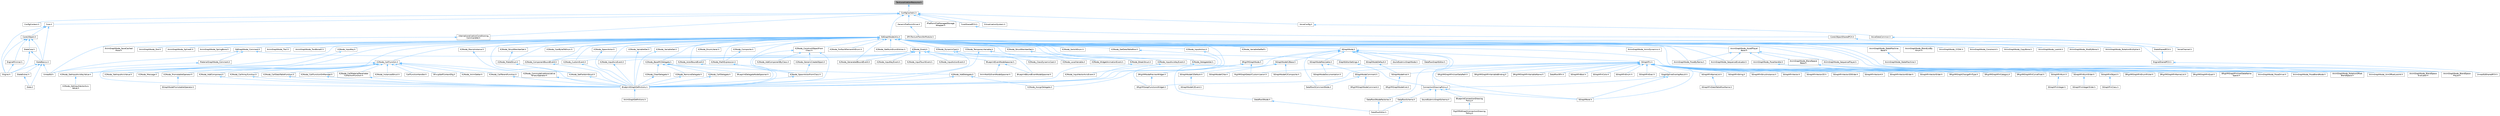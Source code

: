 digraph "TextLocalizationResource.h"
{
 // INTERACTIVE_SVG=YES
 // LATEX_PDF_SIZE
  bgcolor="transparent";
  edge [fontname=Helvetica,fontsize=10,labelfontname=Helvetica,labelfontsize=10];
  node [fontname=Helvetica,fontsize=10,shape=box,height=0.2,width=0.4];
  Node1 [id="Node000001",label="TextLocalizationResource.h",height=0.2,width=0.4,color="gray40", fillcolor="grey60", style="filled", fontcolor="black",tooltip=" "];
  Node1 -> Node2 [id="edge1_Node000001_Node000002",dir="back",color="steelblue1",style="solid",tooltip=" "];
  Node2 [id="Node000002",label="ConfigCacheIni.h",height=0.2,width=0.4,color="grey40", fillcolor="white", style="filled",URL="$dd/d3f/ConfigCacheIni_8h.html",tooltip=" "];
  Node2 -> Node3 [id="edge2_Node000002_Node000003",dir="back",color="steelblue1",style="solid",tooltip=" "];
  Node3 [id="Node000003",label="ConfigContext.h",height=0.2,width=0.4,color="grey40", fillcolor="white", style="filled",URL="$d7/d2e/ConfigContext_8h.html",tooltip=" "];
  Node2 -> Node4 [id="edge3_Node000002_Node000004",dir="back",color="steelblue1",style="solid",tooltip=" "];
  Node4 [id="Node000004",label="Core.h",height=0.2,width=0.4,color="grey40", fillcolor="white", style="filled",URL="$d6/dd7/Core_8h.html",tooltip=" "];
  Node4 -> Node5 [id="edge4_Node000004_Node000005",dir="back",color="steelblue1",style="solid",tooltip=" "];
  Node5 [id="Node000005",label="CoreUObject.h",height=0.2,width=0.4,color="grey40", fillcolor="white", style="filled",URL="$d0/ded/CoreUObject_8h.html",tooltip=" "];
  Node5 -> Node6 [id="edge5_Node000005_Node000006",dir="back",color="steelblue1",style="solid",tooltip=" "];
  Node6 [id="Node000006",label="Engine.h",height=0.2,width=0.4,color="grey40", fillcolor="white", style="filled",URL="$d1/d34/Public_2Engine_8h.html",tooltip=" "];
  Node5 -> Node7 [id="edge6_Node000005_Node000007",dir="back",color="steelblue1",style="solid",tooltip=" "];
  Node7 [id="Node000007",label="EngineMinimal.h",height=0.2,width=0.4,color="grey40", fillcolor="white", style="filled",URL="$d0/d2c/EngineMinimal_8h.html",tooltip=" "];
  Node7 -> Node6 [id="edge7_Node000007_Node000006",dir="back",color="steelblue1",style="solid",tooltip=" "];
  Node5 -> Node8 [id="edge8_Node000005_Node000008",dir="back",color="steelblue1",style="solid",tooltip=" "];
  Node8 [id="Node000008",label="SlateBasics.h",height=0.2,width=0.4,color="grey40", fillcolor="white", style="filled",URL="$da/d2f/SlateBasics_8h.html",tooltip=" "];
  Node8 -> Node6 [id="edge9_Node000008_Node000006",dir="back",color="steelblue1",style="solid",tooltip=" "];
  Node8 -> Node9 [id="edge10_Node000008_Node000009",dir="back",color="steelblue1",style="solid",tooltip=" "];
  Node9 [id="Node000009",label="Slate.h",height=0.2,width=0.4,color="grey40", fillcolor="white", style="filled",URL="$d2/dc0/Slate_8h.html",tooltip=" "];
  Node8 -> Node10 [id="edge11_Node000008_Node000010",dir="back",color="steelblue1",style="solid",tooltip=" "];
  Node10 [id="Node000010",label="SlateExtras.h",height=0.2,width=0.4,color="grey40", fillcolor="white", style="filled",URL="$d8/dec/SlateExtras_8h.html",tooltip=" "];
  Node10 -> Node9 [id="edge12_Node000010_Node000009",dir="back",color="steelblue1",style="solid",tooltip=" "];
  Node8 -> Node11 [id="edge13_Node000008_Node000011",dir="back",color="steelblue1",style="solid",tooltip=" "];
  Node11 [id="Node000011",label="UnrealEd.h",height=0.2,width=0.4,color="grey40", fillcolor="white", style="filled",URL="$d2/d5f/UnrealEd_8h.html",tooltip=" "];
  Node5 -> Node12 [id="edge14_Node000005_Node000012",dir="back",color="steelblue1",style="solid",tooltip=" "];
  Node12 [id="Node000012",label="SlateCore.h",height=0.2,width=0.4,color="grey40", fillcolor="white", style="filled",URL="$dc/d03/SlateCore_8h.html",tooltip=" "];
  Node12 -> Node6 [id="edge15_Node000012_Node000006",dir="back",color="steelblue1",style="solid",tooltip=" "];
  Node12 -> Node8 [id="edge16_Node000012_Node000008",dir="back",color="steelblue1",style="solid",tooltip=" "];
  Node4 -> Node6 [id="edge17_Node000004_Node000006",dir="back",color="steelblue1",style="solid",tooltip=" "];
  Node4 -> Node8 [id="edge18_Node000004_Node000008",dir="back",color="steelblue1",style="solid",tooltip=" "];
  Node2 -> Node13 [id="edge19_Node000002_Node000013",dir="back",color="steelblue1",style="solid",tooltip=" "];
  Node13 [id="Node000013",label="CoreSharedPCH.h",height=0.2,width=0.4,color="grey40", fillcolor="white", style="filled",URL="$d8/de5/CoreSharedPCH_8h.html",tooltip=" "];
  Node13 -> Node14 [id="edge20_Node000013_Node000014",dir="back",color="steelblue1",style="solid",tooltip=" "];
  Node14 [id="Node000014",label="CoreUObjectSharedPCH.h",height=0.2,width=0.4,color="grey40", fillcolor="white", style="filled",URL="$de/d2f/CoreUObjectSharedPCH_8h.html",tooltip=" "];
  Node14 -> Node15 [id="edge21_Node000014_Node000015",dir="back",color="steelblue1",style="solid",tooltip=" "];
  Node15 [id="Node000015",label="SlateSharedPCH.h",height=0.2,width=0.4,color="grey40", fillcolor="white", style="filled",URL="$d1/dfc/SlateSharedPCH_8h.html",tooltip=" "];
  Node15 -> Node16 [id="edge22_Node000015_Node000016",dir="back",color="steelblue1",style="solid",tooltip=" "];
  Node16 [id="Node000016",label="EngineSharedPCH.h",height=0.2,width=0.4,color="grey40", fillcolor="white", style="filled",URL="$dc/dbb/EngineSharedPCH_8h.html",tooltip=" "];
  Node16 -> Node17 [id="edge23_Node000016_Node000017",dir="back",color="steelblue1",style="solid",tooltip=" "];
  Node17 [id="Node000017",label="UnrealEdSharedPCH.h",height=0.2,width=0.4,color="grey40", fillcolor="white", style="filled",URL="$d1/de6/UnrealEdSharedPCH_8h.html",tooltip=" "];
  Node2 -> Node18 [id="edge24_Node000002_Node000018",dir="back",color="steelblue1",style="solid",tooltip=" "];
  Node18 [id="Node000018",label="EdGraphNodeUtils.h",height=0.2,width=0.4,color="grey40", fillcolor="white", style="filled",URL="$de/dc2/EdGraphNodeUtils_8h.html",tooltip=" "];
  Node18 -> Node19 [id="edge25_Node000018_Node000019",dir="back",color="steelblue1",style="solid",tooltip=" "];
  Node19 [id="Node000019",label="AnimGraphNode_AimOffsetLookAt.h",height=0.2,width=0.4,color="grey40", fillcolor="white", style="filled",URL="$d2/daa/AnimGraphNode__AimOffsetLookAt_8h.html",tooltip=" "];
  Node18 -> Node20 [id="edge26_Node000018_Node000020",dir="back",color="steelblue1",style="solid",tooltip=" "];
  Node20 [id="Node000020",label="AnimGraphNode_AnimDynamics.h",height=0.2,width=0.4,color="grey40", fillcolor="white", style="filled",URL="$da/dc2/AnimGraphNode__AnimDynamics_8h.html",tooltip=" "];
  Node18 -> Node21 [id="edge27_Node000018_Node000021",dir="back",color="steelblue1",style="solid",tooltip=" "];
  Node21 [id="Node000021",label="AnimGraphNode_AssetPlayer\lBase.h",height=0.2,width=0.4,color="grey40", fillcolor="white", style="filled",URL="$d1/d4f/AnimGraphNode__AssetPlayerBase_8h.html",tooltip=" "];
  Node21 -> Node22 [id="edge28_Node000021_Node000022",dir="back",color="steelblue1",style="solid",tooltip=" "];
  Node22 [id="Node000022",label="AnimGraphNode_BlendSpace\lBase.h",height=0.2,width=0.4,color="grey40", fillcolor="white", style="filled",URL="$d7/d6d/AnimGraphNode__BlendSpaceBase_8h.html",tooltip=" "];
  Node22 -> Node19 [id="edge29_Node000022_Node000019",dir="back",color="steelblue1",style="solid",tooltip=" "];
  Node22 -> Node23 [id="edge30_Node000022_Node000023",dir="back",color="steelblue1",style="solid",tooltip=" "];
  Node23 [id="Node000023",label="AnimGraphNode_BlendSpace\lEvaluator.h",height=0.2,width=0.4,color="grey40", fillcolor="white", style="filled",URL="$d0/d5d/AnimGraphNode__BlendSpaceEvaluator_8h.html",tooltip=" "];
  Node22 -> Node24 [id="edge31_Node000022_Node000024",dir="back",color="steelblue1",style="solid",tooltip=" "];
  Node24 [id="Node000024",label="AnimGraphNode_BlendSpace\lPlayer.h",height=0.2,width=0.4,color="grey40", fillcolor="white", style="filled",URL="$d2/d22/AnimGraphNode__BlendSpacePlayer_8h.html",tooltip=" "];
  Node22 -> Node25 [id="edge32_Node000022_Node000025",dir="back",color="steelblue1",style="solid",tooltip=" "];
  Node25 [id="Node000025",label="AnimGraphNode_RotationOffset\lBlendSpace.h",height=0.2,width=0.4,color="grey40", fillcolor="white", style="filled",URL="$dc/dd5/AnimGraphNode__RotationOffsetBlendSpace_8h.html",tooltip=" "];
  Node21 -> Node26 [id="edge33_Node000021_Node000026",dir="back",color="steelblue1",style="solid",tooltip=" "];
  Node26 [id="Node000026",label="AnimGraphNode_PoseByName.h",height=0.2,width=0.4,color="grey40", fillcolor="white", style="filled",URL="$d7/d02/AnimGraphNode__PoseByName_8h.html",tooltip=" "];
  Node21 -> Node27 [id="edge34_Node000021_Node000027",dir="back",color="steelblue1",style="solid",tooltip=" "];
  Node27 [id="Node000027",label="AnimGraphNode_PoseHandler.h",height=0.2,width=0.4,color="grey40", fillcolor="white", style="filled",URL="$df/dfb/AnimGraphNode__PoseHandler_8h.html",tooltip=" "];
  Node27 -> Node28 [id="edge35_Node000027_Node000028",dir="back",color="steelblue1",style="solid",tooltip=" "];
  Node28 [id="Node000028",label="AnimGraphNode_PoseBlendNode.h",height=0.2,width=0.4,color="grey40", fillcolor="white", style="filled",URL="$de/d70/AnimGraphNode__PoseBlendNode_8h.html",tooltip=" "];
  Node27 -> Node29 [id="edge36_Node000027_Node000029",dir="back",color="steelblue1",style="solid",tooltip=" "];
  Node29 [id="Node000029",label="AnimGraphNode_PoseDriver.h",height=0.2,width=0.4,color="grey40", fillcolor="white", style="filled",URL="$d7/d7d/AnimGraphNode__PoseDriver_8h.html",tooltip=" "];
  Node21 -> Node30 [id="edge37_Node000021_Node000030",dir="back",color="steelblue1",style="solid",tooltip=" "];
  Node30 [id="Node000030",label="AnimGraphNode_SequenceEvaluator.h",height=0.2,width=0.4,color="grey40", fillcolor="white", style="filled",URL="$d1/d1c/AnimGraphNode__SequenceEvaluator_8h.html",tooltip=" "];
  Node21 -> Node31 [id="edge38_Node000021_Node000031",dir="back",color="steelblue1",style="solid",tooltip=" "];
  Node31 [id="Node000031",label="AnimGraphNode_SequencePlayer.h",height=0.2,width=0.4,color="grey40", fillcolor="white", style="filled",URL="$d2/d91/AnimGraphNode__SequencePlayer_8h.html",tooltip=" "];
  Node18 -> Node32 [id="edge39_Node000018_Node000032",dir="back",color="steelblue1",style="solid",tooltip=" "];
  Node32 [id="Node000032",label="AnimGraphNode_BlendListBy\lEnum.h",height=0.2,width=0.4,color="grey40", fillcolor="white", style="filled",URL="$de/d60/AnimGraphNode__BlendListByEnum_8h.html",tooltip=" "];
  Node18 -> Node23 [id="edge40_Node000018_Node000023",dir="back",color="steelblue1",style="solid",tooltip=" "];
  Node18 -> Node24 [id="edge41_Node000018_Node000024",dir="back",color="steelblue1",style="solid",tooltip=" "];
  Node18 -> Node33 [id="edge42_Node000018_Node000033",dir="back",color="steelblue1",style="solid",tooltip=" "];
  Node33 [id="Node000033",label="AnimGraphNode_CCDIK.h",height=0.2,width=0.4,color="grey40", fillcolor="white", style="filled",URL="$df/d0d/AnimGraphNode__CCDIK_8h.html",tooltip=" "];
  Node18 -> Node34 [id="edge43_Node000018_Node000034",dir="back",color="steelblue1",style="solid",tooltip=" "];
  Node34 [id="Node000034",label="AnimGraphNode_Constraint.h",height=0.2,width=0.4,color="grey40", fillcolor="white", style="filled",URL="$d2/d98/AnimGraphNode__Constraint_8h.html",tooltip=" "];
  Node18 -> Node35 [id="edge44_Node000018_Node000035",dir="back",color="steelblue1",style="solid",tooltip=" "];
  Node35 [id="Node000035",label="AnimGraphNode_CopyBone.h",height=0.2,width=0.4,color="grey40", fillcolor="white", style="filled",URL="$dc/de6/AnimGraphNode__CopyBone_8h.html",tooltip=" "];
  Node18 -> Node36 [id="edge45_Node000018_Node000036",dir="back",color="steelblue1",style="solid",tooltip=" "];
  Node36 [id="Node000036",label="AnimGraphNode_LookAt.h",height=0.2,width=0.4,color="grey40", fillcolor="white", style="filled",URL="$dd/de3/AnimGraphNode__LookAt_8h.html",tooltip=" "];
  Node18 -> Node37 [id="edge46_Node000018_Node000037",dir="back",color="steelblue1",style="solid",tooltip=" "];
  Node37 [id="Node000037",label="AnimGraphNode_ModifyBone.h",height=0.2,width=0.4,color="grey40", fillcolor="white", style="filled",URL="$d1/d8e/AnimGraphNode__ModifyBone_8h.html",tooltip=" "];
  Node18 -> Node26 [id="edge47_Node000018_Node000026",dir="back",color="steelblue1",style="solid",tooltip=" "];
  Node18 -> Node29 [id="edge48_Node000018_Node000029",dir="back",color="steelblue1",style="solid",tooltip=" "];
  Node18 -> Node38 [id="edge49_Node000018_Node000038",dir="back",color="steelblue1",style="solid",tooltip=" "];
  Node38 [id="Node000038",label="AnimGraphNode_RotationMultiplier.h",height=0.2,width=0.4,color="grey40", fillcolor="white", style="filled",URL="$d6/d16/AnimGraphNode__RotationMultiplier_8h.html",tooltip=" "];
  Node18 -> Node25 [id="edge50_Node000018_Node000025",dir="back",color="steelblue1",style="solid",tooltip=" "];
  Node18 -> Node39 [id="edge51_Node000018_Node000039",dir="back",color="steelblue1",style="solid",tooltip=" "];
  Node39 [id="Node000039",label="AnimGraphNode_SaveCached\lPose.h",height=0.2,width=0.4,color="grey40", fillcolor="white", style="filled",URL="$df/d5e/AnimGraphNode__SaveCachedPose_8h.html",tooltip=" "];
  Node18 -> Node30 [id="edge52_Node000018_Node000030",dir="back",color="steelblue1",style="solid",tooltip=" "];
  Node18 -> Node31 [id="edge53_Node000018_Node000031",dir="back",color="steelblue1",style="solid",tooltip=" "];
  Node18 -> Node40 [id="edge54_Node000018_Node000040",dir="back",color="steelblue1",style="solid",tooltip=" "];
  Node40 [id="Node000040",label="AnimGraphNode_Slot.h",height=0.2,width=0.4,color="grey40", fillcolor="white", style="filled",URL="$df/d63/AnimGraphNode__Slot_8h.html",tooltip=" "];
  Node18 -> Node41 [id="edge55_Node000018_Node000041",dir="back",color="steelblue1",style="solid",tooltip=" "];
  Node41 [id="Node000041",label="AnimGraphNode_SplineIK.h",height=0.2,width=0.4,color="grey40", fillcolor="white", style="filled",URL="$d0/d7e/AnimGraphNode__SplineIK_8h.html",tooltip=" "];
  Node18 -> Node42 [id="edge56_Node000018_Node000042",dir="back",color="steelblue1",style="solid",tooltip=" "];
  Node42 [id="Node000042",label="AnimGraphNode_SpringBone.h",height=0.2,width=0.4,color="grey40", fillcolor="white", style="filled",URL="$dc/d38/AnimGraphNode__SpringBone_8h.html",tooltip=" "];
  Node18 -> Node43 [id="edge57_Node000018_Node000043",dir="back",color="steelblue1",style="solid",tooltip=" "];
  Node43 [id="Node000043",label="AnimGraphNode_StateMachine\lBase.h",height=0.2,width=0.4,color="grey40", fillcolor="white", style="filled",URL="$dc/d11/AnimGraphNode__StateMachineBase_8h.html",tooltip=" "];
  Node43 -> Node44 [id="edge58_Node000043_Node000044",dir="back",color="steelblue1",style="solid",tooltip=" "];
  Node44 [id="Node000044",label="AnimGraphNode_StateMachine.h",height=0.2,width=0.4,color="grey40", fillcolor="white", style="filled",URL="$d9/d4d/AnimGraphNode__StateMachine_8h.html",tooltip=" "];
  Node18 -> Node45 [id="edge59_Node000018_Node000045",dir="back",color="steelblue1",style="solid",tooltip=" "];
  Node45 [id="Node000045",label="AnimGraphNode_Trail.h",height=0.2,width=0.4,color="grey40", fillcolor="white", style="filled",URL="$d4/d5a/AnimGraphNode__Trail_8h.html",tooltip=" "];
  Node18 -> Node46 [id="edge60_Node000018_Node000046",dir="back",color="steelblue1",style="solid",tooltip=" "];
  Node46 [id="Node000046",label="AnimGraphNode_TwoBoneIK.h",height=0.2,width=0.4,color="grey40", fillcolor="white", style="filled",URL="$d1/dc2/AnimGraphNode__TwoBoneIK_8h.html",tooltip=" "];
  Node18 -> Node47 [id="edge61_Node000018_Node000047",dir="back",color="steelblue1",style="solid",tooltip=" "];
  Node47 [id="Node000047",label="EdGraphNode_Comment.h",height=0.2,width=0.4,color="grey40", fillcolor="white", style="filled",URL="$dd/d88/EdGraphNode__Comment_8h.html",tooltip=" "];
  Node47 -> Node48 [id="edge62_Node000047_Node000048",dir="back",color="steelblue1",style="solid",tooltip=" "];
  Node48 [id="Node000048",label="GraphEditorSettings.h",height=0.2,width=0.4,color="grey40", fillcolor="white", style="filled",URL="$d2/d21/GraphEditorSettings_8h.html",tooltip=" "];
  Node48 -> Node49 [id="edge63_Node000048_Node000049",dir="back",color="steelblue1",style="solid",tooltip=" "];
  Node49 [id="Node000049",label="ConnectionDrawingPolicy.h",height=0.2,width=0.4,color="grey40", fillcolor="white", style="filled",URL="$d5/dc8/ConnectionDrawingPolicy_8h.html",tooltip=" "];
  Node49 -> Node50 [id="edge64_Node000049_Node000050",dir="back",color="steelblue1",style="solid",tooltip=" "];
  Node50 [id="Node000050",label="BlueprintConnectionDrawing\lPolicy.h",height=0.2,width=0.4,color="grey40", fillcolor="white", style="filled",URL="$d2/dfc/BlueprintConnectionDrawingPolicy_8h.html",tooltip=" "];
  Node50 -> Node51 [id="edge65_Node000050_Node000051",dir="back",color="steelblue1",style="solid",tooltip=" "];
  Node51 [id="Node000051",label="RigVMEdGraphConnectionDrawing\lPolicy.h",height=0.2,width=0.4,color="grey40", fillcolor="white", style="filled",URL="$d7/df8/RigVMEdGraphConnectionDrawingPolicy_8h.html",tooltip=" "];
  Node49 -> Node52 [id="edge66_Node000049_Node000052",dir="back",color="steelblue1",style="solid",tooltip=" "];
  Node52 [id="Node000052",label="DataflowSchema.h",height=0.2,width=0.4,color="grey40", fillcolor="white", style="filled",URL="$da/dd4/DataflowSchema_8h.html",tooltip=" "];
  Node52 -> Node53 [id="edge67_Node000052_Node000053",dir="back",color="steelblue1",style="solid",tooltip=" "];
  Node53 [id="Node000053",label="DataflowEditor.h",height=0.2,width=0.4,color="grey40", fillcolor="white", style="filled",URL="$d9/d93/DataflowEditor_8h.html",tooltip=" "];
  Node49 -> Node54 [id="edge68_Node000049_Node000054",dir="back",color="steelblue1",style="solid",tooltip=" "];
  Node54 [id="Node000054",label="SGraphPanel.h",height=0.2,width=0.4,color="grey40", fillcolor="white", style="filled",URL="$d2/dcf/SGraphPanel_8h.html",tooltip=" "];
  Node49 -> Node55 [id="edge69_Node000049_Node000055",dir="back",color="steelblue1",style="solid",tooltip=" "];
  Node55 [id="Node000055",label="SoundSubmixGraphSchema.h",height=0.2,width=0.4,color="grey40", fillcolor="white", style="filled",URL="$dc/ddf/SoundSubmixGraphSchema_8h.html",tooltip=" "];
  Node47 -> Node56 [id="edge70_Node000047_Node000056",dir="back",color="steelblue1",style="solid",tooltip=" "];
  Node56 [id="Node000056",label="MaterialGraphNode_Comment.h",height=0.2,width=0.4,color="grey40", fillcolor="white", style="filled",URL="$da/db6/MaterialGraphNode__Comment_8h.html",tooltip=" "];
  Node56 -> Node11 [id="edge71_Node000056_Node000011",dir="back",color="steelblue1",style="solid",tooltip=" "];
  Node47 -> Node11 [id="edge72_Node000047_Node000011",dir="back",color="steelblue1",style="solid",tooltip=" "];
  Node18 -> Node16 [id="edge73_Node000018_Node000016",dir="back",color="steelblue1",style="solid",tooltip=" "];
  Node18 -> Node57 [id="edge74_Node000018_Node000057",dir="back",color="steelblue1",style="solid",tooltip=" "];
  Node57 [id="Node000057",label="K2Node_ActorBoundEvent.h",height=0.2,width=0.4,color="grey40", fillcolor="white", style="filled",URL="$d8/db3/K2Node__ActorBoundEvent_8h.html",tooltip=" "];
  Node57 -> Node58 [id="edge75_Node000057_Node000058",dir="back",color="steelblue1",style="solid",tooltip=" "];
  Node58 [id="Node000058",label="BlueprintGraphDefinitions.h",height=0.2,width=0.4,color="grey40", fillcolor="white", style="filled",URL="$d7/d5e/BlueprintGraphDefinitions_8h.html",tooltip=" "];
  Node58 -> Node59 [id="edge76_Node000058_Node000059",dir="back",color="steelblue1",style="solid",tooltip=" "];
  Node59 [id="Node000059",label="AnimGraphDefinitions.h",height=0.2,width=0.4,color="grey40", fillcolor="white", style="filled",URL="$d9/d78/AnimGraphDefinitions_8h.html",tooltip=" "];
  Node18 -> Node60 [id="edge77_Node000018_Node000060",dir="back",color="steelblue1",style="solid",tooltip=" "];
  Node60 [id="Node000060",label="K2Node_AssignDelegate.h",height=0.2,width=0.4,color="grey40", fillcolor="white", style="filled",URL="$d1/dcc/K2Node__AssignDelegate_8h.html",tooltip=" "];
  Node18 -> Node61 [id="edge78_Node000018_Node000061",dir="back",color="steelblue1",style="solid",tooltip=" "];
  Node61 [id="Node000061",label="K2Node_BaseMCDelegate.h",height=0.2,width=0.4,color="grey40", fillcolor="white", style="filled",URL="$dd/d9b/K2Node__BaseMCDelegate_8h.html",tooltip=" "];
  Node61 -> Node62 [id="edge79_Node000061_Node000062",dir="back",color="steelblue1",style="solid",tooltip=" "];
  Node62 [id="Node000062",label="BlueprintDelegateNodeSpawner.h",height=0.2,width=0.4,color="grey40", fillcolor="white", style="filled",URL="$dc/d16/BlueprintDelegateNodeSpawner_8h.html",tooltip=" "];
  Node61 -> Node63 [id="edge80_Node000061_Node000063",dir="back",color="steelblue1",style="solid",tooltip=" "];
  Node63 [id="Node000063",label="K2Node_AddDelegate.h",height=0.2,width=0.4,color="grey40", fillcolor="white", style="filled",URL="$d5/dc7/K2Node__AddDelegate_8h.html",tooltip=" "];
  Node63 -> Node58 [id="edge81_Node000063_Node000058",dir="back",color="steelblue1",style="solid",tooltip=" "];
  Node63 -> Node60 [id="edge82_Node000063_Node000060",dir="back",color="steelblue1",style="solid",tooltip=" "];
  Node61 -> Node64 [id="edge83_Node000061_Node000064",dir="back",color="steelblue1",style="solid",tooltip=" "];
  Node64 [id="Node000064",label="K2Node_CallDelegate.h",height=0.2,width=0.4,color="grey40", fillcolor="white", style="filled",URL="$db/de6/K2Node__CallDelegate_8h.html",tooltip=" "];
  Node64 -> Node58 [id="edge84_Node000064_Node000058",dir="back",color="steelblue1",style="solid",tooltip=" "];
  Node61 -> Node65 [id="edge85_Node000061_Node000065",dir="back",color="steelblue1",style="solid",tooltip=" "];
  Node65 [id="Node000065",label="K2Node_ClearDelegate.h",height=0.2,width=0.4,color="grey40", fillcolor="white", style="filled",URL="$dd/d78/K2Node__ClearDelegate_8h.html",tooltip=" "];
  Node65 -> Node58 [id="edge86_Node000065_Node000058",dir="back",color="steelblue1",style="solid",tooltip=" "];
  Node61 -> Node66 [id="edge87_Node000061_Node000066",dir="back",color="steelblue1",style="solid",tooltip=" "];
  Node66 [id="Node000066",label="K2Node_RemoveDelegate.h",height=0.2,width=0.4,color="grey40", fillcolor="white", style="filled",URL="$dd/d54/K2Node__RemoveDelegate_8h.html",tooltip=" "];
  Node66 -> Node58 [id="edge88_Node000066_Node000058",dir="back",color="steelblue1",style="solid",tooltip=" "];
  Node18 -> Node67 [id="edge89_Node000018_Node000067",dir="back",color="steelblue1",style="solid",tooltip=" "];
  Node67 [id="Node000067",label="K2Node_BreakStruct.h",height=0.2,width=0.4,color="grey40", fillcolor="white", style="filled",URL="$df/d93/K2Node__BreakStruct_8h.html",tooltip=" "];
  Node67 -> Node58 [id="edge90_Node000067_Node000058",dir="back",color="steelblue1",style="solid",tooltip=" "];
  Node18 -> Node68 [id="edge91_Node000018_Node000068",dir="back",color="steelblue1",style="solid",tooltip=" "];
  Node68 [id="Node000068",label="K2Node_CallFunction.h",height=0.2,width=0.4,color="grey40", fillcolor="white", style="filled",URL="$d5/d5f/K2Node__CallFunction_8h.html",tooltip=" "];
  Node68 -> Node69 [id="edge92_Node000068_Node000069",dir="back",color="steelblue1",style="solid",tooltip=" "];
  Node69 [id="Node000069",label="CallFunctionHandler.h",height=0.2,width=0.4,color="grey40", fillcolor="white", style="filled",URL="$d3/d6d/CallFunctionHandler_8h.html",tooltip=" "];
  Node68 -> Node70 [id="edge93_Node000068_Node000070",dir="back",color="steelblue1",style="solid",tooltip=" "];
  Node70 [id="Node000070",label="K2Node_AddComponent.h",height=0.2,width=0.4,color="grey40", fillcolor="white", style="filled",URL="$d9/dc9/K2Node__AddComponent_8h.html",tooltip=" "];
  Node70 -> Node58 [id="edge94_Node000070_Node000058",dir="back",color="steelblue1",style="solid",tooltip=" "];
  Node68 -> Node71 [id="edge95_Node000068_Node000071",dir="back",color="steelblue1",style="solid",tooltip=" "];
  Node71 [id="Node000071",label="K2Node_AnimGetter.h",height=0.2,width=0.4,color="grey40", fillcolor="white", style="filled",URL="$dc/d9a/K2Node__AnimGetter_8h.html",tooltip=" "];
  Node68 -> Node72 [id="edge96_Node000068_Node000072",dir="back",color="steelblue1",style="solid",tooltip=" "];
  Node72 [id="Node000072",label="K2Node_CallArrayFunction.h",height=0.2,width=0.4,color="grey40", fillcolor="white", style="filled",URL="$d7/d2f/K2Node__CallArrayFunction_8h.html",tooltip=" "];
  Node72 -> Node58 [id="edge97_Node000072_Node000058",dir="back",color="steelblue1",style="solid",tooltip=" "];
  Node68 -> Node73 [id="edge98_Node000068_Node000073",dir="back",color="steelblue1",style="solid",tooltip=" "];
  Node73 [id="Node000073",label="K2Node_CallDataTableFunction.h",height=0.2,width=0.4,color="grey40", fillcolor="white", style="filled",URL="$df/dc4/K2Node__CallDataTableFunction_8h.html",tooltip=" "];
  Node73 -> Node58 [id="edge99_Node000073_Node000058",dir="back",color="steelblue1",style="solid",tooltip=" "];
  Node68 -> Node74 [id="edge100_Node000068_Node000074",dir="back",color="steelblue1",style="solid",tooltip=" "];
  Node74 [id="Node000074",label="K2Node_CallFunctionOnMember.h",height=0.2,width=0.4,color="grey40", fillcolor="white", style="filled",URL="$d8/d2f/K2Node__CallFunctionOnMember_8h.html",tooltip=" "];
  Node74 -> Node58 [id="edge101_Node000074_Node000058",dir="back",color="steelblue1",style="solid",tooltip=" "];
  Node68 -> Node75 [id="edge102_Node000068_Node000075",dir="back",color="steelblue1",style="solid",tooltip=" "];
  Node75 [id="Node000075",label="K2Node_CallMaterialParameter\lCollectionFunction.h",height=0.2,width=0.4,color="grey40", fillcolor="white", style="filled",URL="$d5/dd2/K2Node__CallMaterialParameterCollectionFunction_8h.html",tooltip=" "];
  Node75 -> Node58 [id="edge103_Node000075_Node000058",dir="back",color="steelblue1",style="solid",tooltip=" "];
  Node68 -> Node76 [id="edge104_Node000068_Node000076",dir="back",color="steelblue1",style="solid",tooltip=" "];
  Node76 [id="Node000076",label="K2Node_CallParentFunction.h",height=0.2,width=0.4,color="grey40", fillcolor="white", style="filled",URL="$df/d77/K2Node__CallParentFunction_8h.html",tooltip=" "];
  Node76 -> Node58 [id="edge105_Node000076_Node000058",dir="back",color="steelblue1",style="solid",tooltip=" "];
  Node68 -> Node77 [id="edge106_Node000068_Node000077",dir="back",color="steelblue1",style="solid",tooltip=" "];
  Node77 [id="Node000077",label="K2Node_CommutativeAssociative\lBinaryOperator.h",height=0.2,width=0.4,color="grey40", fillcolor="white", style="filled",URL="$da/d85/K2Node__CommutativeAssociativeBinaryOperator_8h.html",tooltip=" "];
  Node77 -> Node58 [id="edge107_Node000077_Node000058",dir="back",color="steelblue1",style="solid",tooltip=" "];
  Node68 -> Node78 [id="edge108_Node000068_Node000078",dir="back",color="steelblue1",style="solid",tooltip=" "];
  Node78 [id="Node000078",label="K2Node_GetInputAxisKeyValue.h",height=0.2,width=0.4,color="grey40", fillcolor="white", style="filled",URL="$d3/d5c/K2Node__GetInputAxisKeyValue_8h.html",tooltip=" "];
  Node78 -> Node79 [id="edge109_Node000078_Node000079",dir="back",color="steelblue1",style="solid",tooltip=" "];
  Node79 [id="Node000079",label="K2Node_GetInputVectorAxis\lValue.h",height=0.2,width=0.4,color="grey40", fillcolor="white", style="filled",URL="$da/dd9/K2Node__GetInputVectorAxisValue_8h.html",tooltip=" "];
  Node68 -> Node80 [id="edge110_Node000068_Node000080",dir="back",color="steelblue1",style="solid",tooltip=" "];
  Node80 [id="Node000080",label="K2Node_GetInputAxisValue.h",height=0.2,width=0.4,color="grey40", fillcolor="white", style="filled",URL="$db/d9b/K2Node__GetInputAxisValue_8h.html",tooltip=" "];
  Node68 -> Node81 [id="edge111_Node000068_Node000081",dir="back",color="steelblue1",style="solid",tooltip=" "];
  Node81 [id="Node000081",label="K2Node_InstancedStruct.h",height=0.2,width=0.4,color="grey40", fillcolor="white", style="filled",URL="$dd/d8a/K2Node__InstancedStruct_8h.html",tooltip=" "];
  Node68 -> Node82 [id="edge112_Node000068_Node000082",dir="back",color="steelblue1",style="solid",tooltip=" "];
  Node82 [id="Node000082",label="K2Node_Message.h",height=0.2,width=0.4,color="grey40", fillcolor="white", style="filled",URL="$d3/deb/K2Node__Message_8h.html",tooltip=" "];
  Node68 -> Node83 [id="edge113_Node000068_Node000083",dir="back",color="steelblue1",style="solid",tooltip=" "];
  Node83 [id="Node000083",label="K2Node_PromotableOperator.h",height=0.2,width=0.4,color="grey40", fillcolor="white", style="filled",URL="$db/d96/K2Node__PromotableOperator_8h.html",tooltip=" "];
  Node83 -> Node84 [id="edge114_Node000083_Node000084",dir="back",color="steelblue1",style="solid",tooltip=" "];
  Node84 [id="Node000084",label="SGraphNodePromotableOperator.h",height=0.2,width=0.4,color="grey40", fillcolor="white", style="filled",URL="$d6/d38/SGraphNodePromotableOperator_8h.html",tooltip=" "];
  Node68 -> Node85 [id="edge115_Node000068_Node000085",dir="back",color="steelblue1",style="solid",tooltip=" "];
  Node85 [id="Node000085",label="SFixupSelfContextDlg.h",height=0.2,width=0.4,color="grey40", fillcolor="white", style="filled",URL="$d5/da4/SFixupSelfContextDlg_8h.html",tooltip=" "];
  Node18 -> Node86 [id="edge116_Node000018_Node000086",dir="back",color="steelblue1",style="solid",tooltip=" "];
  Node86 [id="Node000086",label="K2Node_CastByteToEnum.h",height=0.2,width=0.4,color="grey40", fillcolor="white", style="filled",URL="$d7/dcf/K2Node__CastByteToEnum_8h.html",tooltip=" "];
  Node18 -> Node87 [id="edge117_Node000018_Node000087",dir="back",color="steelblue1",style="solid",tooltip=" "];
  Node87 [id="Node000087",label="K2Node_ComponentBoundEvent.h",height=0.2,width=0.4,color="grey40", fillcolor="white", style="filled",URL="$d7/d15/K2Node__ComponentBoundEvent_8h.html",tooltip=" "];
  Node87 -> Node58 [id="edge118_Node000087_Node000058",dir="back",color="steelblue1",style="solid",tooltip=" "];
  Node18 -> Node88 [id="edge119_Node000018_Node000088",dir="back",color="steelblue1",style="solid",tooltip=" "];
  Node88 [id="Node000088",label="K2Node_Composite.h",height=0.2,width=0.4,color="grey40", fillcolor="white", style="filled",URL="$d9/d9a/K2Node__Composite_8h.html",tooltip=" "];
  Node88 -> Node89 [id="edge120_Node000088_Node000089",dir="back",color="steelblue1",style="solid",tooltip=" "];
  Node89 [id="Node000089",label="K2Node_MathExpression.h",height=0.2,width=0.4,color="grey40", fillcolor="white", style="filled",URL="$d4/de7/K2Node__MathExpression_8h.html",tooltip=" "];
  Node89 -> Node58 [id="edge121_Node000089_Node000058",dir="back",color="steelblue1",style="solid",tooltip=" "];
  Node18 -> Node90 [id="edge122_Node000018_Node000090",dir="back",color="steelblue1",style="solid",tooltip=" "];
  Node90 [id="Node000090",label="K2Node_ConstructObjectFrom\lClass.h",height=0.2,width=0.4,color="grey40", fillcolor="white", style="filled",URL="$d6/de4/K2Node__ConstructObjectFromClass_8h.html",tooltip=" "];
  Node90 -> Node58 [id="edge123_Node000090_Node000058",dir="back",color="steelblue1",style="solid",tooltip=" "];
  Node90 -> Node91 [id="edge124_Node000090_Node000091",dir="back",color="steelblue1",style="solid",tooltip=" "];
  Node91 [id="Node000091",label="K2Node_AddComponentByClass.h",height=0.2,width=0.4,color="grey40", fillcolor="white", style="filled",URL="$df/de1/K2Node__AddComponentByClass_8h.html",tooltip=" "];
  Node90 -> Node92 [id="edge125_Node000090_Node000092",dir="back",color="steelblue1",style="solid",tooltip=" "];
  Node92 [id="Node000092",label="K2Node_GenericCreateObject.h",height=0.2,width=0.4,color="grey40", fillcolor="white", style="filled",URL="$d7/d9f/K2Node__GenericCreateObject_8h.html",tooltip=" "];
  Node92 -> Node93 [id="edge126_Node000092_Node000093",dir="back",color="steelblue1",style="solid",tooltip=" "];
  Node93 [id="Node000093",label="K2Node_SpawnActorFromClass.h",height=0.2,width=0.4,color="grey40", fillcolor="white", style="filled",URL="$dc/d71/K2Node__SpawnActorFromClass_8h.html",tooltip=" "];
  Node93 -> Node58 [id="edge127_Node000093_Node000058",dir="back",color="steelblue1",style="solid",tooltip=" "];
  Node90 -> Node93 [id="edge128_Node000090_Node000093",dir="back",color="steelblue1",style="solid",tooltip=" "];
  Node18 -> Node94 [id="edge129_Node000018_Node000094",dir="back",color="steelblue1",style="solid",tooltip=" "];
  Node94 [id="Node000094",label="K2Node_CustomEvent.h",height=0.2,width=0.4,color="grey40", fillcolor="white", style="filled",URL="$d1/d06/K2Node__CustomEvent_8h.html",tooltip=" "];
  Node94 -> Node58 [id="edge130_Node000094_Node000058",dir="back",color="steelblue1",style="solid",tooltip=" "];
  Node18 -> Node95 [id="edge131_Node000018_Node000095",dir="back",color="steelblue1",style="solid",tooltip=" "];
  Node95 [id="Node000095",label="K2Node_DelegateSet.h",height=0.2,width=0.4,color="grey40", fillcolor="white", style="filled",URL="$d0/d7b/K2Node__DelegateSet_8h.html",tooltip=" "];
  Node95 -> Node58 [id="edge132_Node000095_Node000058",dir="back",color="steelblue1",style="solid",tooltip=" "];
  Node18 -> Node96 [id="edge133_Node000018_Node000096",dir="back",color="steelblue1",style="solid",tooltip=" "];
  Node96 [id="Node000096",label="K2Node_DynamicCast.h",height=0.2,width=0.4,color="grey40", fillcolor="white", style="filled",URL="$dc/d1c/K2Node__DynamicCast_8h.html",tooltip=" "];
  Node96 -> Node58 [id="edge134_Node000096_Node000058",dir="back",color="steelblue1",style="solid",tooltip=" "];
  Node96 -> Node97 [id="edge135_Node000096_Node000097",dir="back",color="steelblue1",style="solid",tooltip=" "];
  Node97 [id="Node000097",label="K2Node_ClassDynamicCast.h",height=0.2,width=0.4,color="grey40", fillcolor="white", style="filled",URL="$d1/d23/K2Node__ClassDynamicCast_8h.html",tooltip=" "];
  Node18 -> Node98 [id="edge136_Node000018_Node000098",dir="back",color="steelblue1",style="solid",tooltip=" "];
  Node98 [id="Node000098",label="K2Node_EnumLiteral.h",height=0.2,width=0.4,color="grey40", fillcolor="white", style="filled",URL="$d3/d1c/K2Node__EnumLiteral_8h.html",tooltip=" "];
  Node18 -> Node99 [id="edge137_Node000018_Node000099",dir="back",color="steelblue1",style="solid",tooltip=" "];
  Node99 [id="Node000099",label="K2Node_Event.h",height=0.2,width=0.4,color="grey40", fillcolor="white", style="filled",URL="$dd/d9e/K2Node__Event_8h.html",tooltip=" "];
  Node99 -> Node100 [id="edge138_Node000099_Node000100",dir="back",color="steelblue1",style="solid",tooltip=" "];
  Node100 [id="Node000100",label="BlueprintBoundEventNodeSpawner.h",height=0.2,width=0.4,color="grey40", fillcolor="white", style="filled",URL="$dc/d31/BlueprintBoundEventNodeSpawner_8h.html",tooltip=" "];
  Node99 -> Node101 [id="edge139_Node000099_Node000101",dir="back",color="steelblue1",style="solid",tooltip=" "];
  Node101 [id="Node000101",label="BlueprintEventNodeSpawner.h",height=0.2,width=0.4,color="grey40", fillcolor="white", style="filled",URL="$d4/dd3/BlueprintEventNodeSpawner_8h.html",tooltip=" "];
  Node101 -> Node102 [id="edge140_Node000101_Node000102",dir="back",color="steelblue1",style="solid",tooltip=" "];
  Node102 [id="Node000102",label="AnimNotifyEventNodeSpawner.h",height=0.2,width=0.4,color="grey40", fillcolor="white", style="filled",URL="$d9/d16/AnimNotifyEventNodeSpawner_8h.html",tooltip=" "];
  Node101 -> Node100 [id="edge141_Node000101_Node000100",dir="back",color="steelblue1",style="solid",tooltip=" "];
  Node99 -> Node57 [id="edge142_Node000099_Node000057",dir="back",color="steelblue1",style="solid",tooltip=" "];
  Node99 -> Node87 [id="edge143_Node000099_Node000087",dir="back",color="steelblue1",style="solid",tooltip=" "];
  Node99 -> Node94 [id="edge144_Node000099_Node000094",dir="back",color="steelblue1",style="solid",tooltip=" "];
  Node99 -> Node103 [id="edge145_Node000099_Node000103",dir="back",color="steelblue1",style="solid",tooltip=" "];
  Node103 [id="Node000103",label="K2Node_GeneratedBoundEvent.h",height=0.2,width=0.4,color="grey40", fillcolor="white", style="filled",URL="$d4/dc1/K2Node__GeneratedBoundEvent_8h.html",tooltip=" "];
  Node99 -> Node104 [id="edge146_Node000099_Node000104",dir="back",color="steelblue1",style="solid",tooltip=" "];
  Node104 [id="Node000104",label="K2Node_InputActionEvent.h",height=0.2,width=0.4,color="grey40", fillcolor="white", style="filled",URL="$d6/dec/K2Node__InputActionEvent_8h.html",tooltip=" "];
  Node99 -> Node105 [id="edge147_Node000099_Node000105",dir="back",color="steelblue1",style="solid",tooltip=" "];
  Node105 [id="Node000105",label="K2Node_InputAxisEvent.h",height=0.2,width=0.4,color="grey40", fillcolor="white", style="filled",URL="$d5/dd9/K2Node__InputAxisEvent_8h.html",tooltip=" "];
  Node105 -> Node58 [id="edge148_Node000105_Node000058",dir="back",color="steelblue1",style="solid",tooltip=" "];
  Node99 -> Node106 [id="edge149_Node000099_Node000106",dir="back",color="steelblue1",style="solid",tooltip=" "];
  Node106 [id="Node000106",label="K2Node_InputAxisKeyEvent.h",height=0.2,width=0.4,color="grey40", fillcolor="white", style="filled",URL="$d8/d36/K2Node__InputAxisKeyEvent_8h.html",tooltip=" "];
  Node106 -> Node107 [id="edge150_Node000106_Node000107",dir="back",color="steelblue1",style="solid",tooltip=" "];
  Node107 [id="Node000107",label="K2Node_InputVectorAxisEvent.h",height=0.2,width=0.4,color="grey40", fillcolor="white", style="filled",URL="$dd/dfc/K2Node__InputVectorAxisEvent_8h.html",tooltip=" "];
  Node99 -> Node108 [id="edge151_Node000099_Node000108",dir="back",color="steelblue1",style="solid",tooltip=" "];
  Node108 [id="Node000108",label="K2Node_InputKeyEvent.h",height=0.2,width=0.4,color="grey40", fillcolor="white", style="filled",URL="$df/d76/K2Node__InputKeyEvent_8h.html",tooltip=" "];
  Node99 -> Node109 [id="edge152_Node000099_Node000109",dir="back",color="steelblue1",style="solid",tooltip=" "];
  Node109 [id="Node000109",label="K2Node_InputTouchEvent.h",height=0.2,width=0.4,color="grey40", fillcolor="white", style="filled",URL="$d3/d61/K2Node__InputTouchEvent_8h.html",tooltip=" "];
  Node99 -> Node110 [id="edge153_Node000099_Node000110",dir="back",color="steelblue1",style="solid",tooltip=" "];
  Node110 [id="Node000110",label="K2Node_WidgetAnimationEvent.h",height=0.2,width=0.4,color="grey40", fillcolor="white", style="filled",URL="$da/d54/K2Node__WidgetAnimationEvent_8h.html",tooltip=" "];
  Node18 -> Node111 [id="edge154_Node000018_Node000111",dir="back",color="steelblue1",style="solid",tooltip=" "];
  Node111 [id="Node000111",label="K2Node_ForEachElementInEnum.h",height=0.2,width=0.4,color="grey40", fillcolor="white", style="filled",URL="$d2/d15/K2Node__ForEachElementInEnum_8h.html",tooltip=" "];
  Node18 -> Node103 [id="edge155_Node000018_Node000103",dir="back",color="steelblue1",style="solid",tooltip=" "];
  Node18 -> Node112 [id="edge156_Node000018_Node000112",dir="back",color="steelblue1",style="solid",tooltip=" "];
  Node112 [id="Node000112",label="K2Node_GetDataTableRow.h",height=0.2,width=0.4,color="grey40", fillcolor="white", style="filled",URL="$d5/d7f/K2Node__GetDataTableRow_8h.html",tooltip=" "];
  Node112 -> Node58 [id="edge157_Node000112_Node000058",dir="back",color="steelblue1",style="solid",tooltip=" "];
  Node18 -> Node78 [id="edge158_Node000018_Node000078",dir="back",color="steelblue1",style="solid",tooltip=" "];
  Node18 -> Node80 [id="edge159_Node000018_Node000080",dir="back",color="steelblue1",style="solid",tooltip=" "];
  Node18 -> Node113 [id="edge160_Node000018_Node000113",dir="back",color="steelblue1",style="solid",tooltip=" "];
  Node113 [id="Node000113",label="K2Node_GetNumEnumEntries.h",height=0.2,width=0.4,color="grey40", fillcolor="white", style="filled",URL="$d6/d60/K2Node__GetNumEnumEntries_8h.html",tooltip=" "];
  Node18 -> Node114 [id="edge161_Node000018_Node000114",dir="back",color="steelblue1",style="solid",tooltip=" "];
  Node114 [id="Node000114",label="K2Node_InputAction.h",height=0.2,width=0.4,color="grey40", fillcolor="white", style="filled",URL="$d7/d16/K2Node__InputAction_8h.html",tooltip=" "];
  Node114 -> Node58 [id="edge162_Node000114_Node000058",dir="back",color="steelblue1",style="solid",tooltip=" "];
  Node18 -> Node105 [id="edge163_Node000018_Node000105",dir="back",color="steelblue1",style="solid",tooltip=" "];
  Node18 -> Node106 [id="edge164_Node000018_Node000106",dir="back",color="steelblue1",style="solid",tooltip=" "];
  Node18 -> Node115 [id="edge165_Node000018_Node000115",dir="back",color="steelblue1",style="solid",tooltip=" "];
  Node115 [id="Node000115",label="K2Node_InputKey.h",height=0.2,width=0.4,color="grey40", fillcolor="white", style="filled",URL="$d2/dd5/K2Node__InputKey_8h.html",tooltip=" "];
  Node115 -> Node58 [id="edge166_Node000115_Node000058",dir="back",color="steelblue1",style="solid",tooltip=" "];
  Node18 -> Node116 [id="edge167_Node000018_Node000116",dir="back",color="steelblue1",style="solid",tooltip=" "];
  Node116 [id="Node000116",label="K2Node_MacroInstance.h",height=0.2,width=0.4,color="grey40", fillcolor="white", style="filled",URL="$d1/d45/K2Node__MacroInstance_8h.html",tooltip=" "];
  Node116 -> Node58 [id="edge168_Node000116_Node000058",dir="back",color="steelblue1",style="solid",tooltip=" "];
  Node18 -> Node117 [id="edge169_Node000018_Node000117",dir="back",color="steelblue1",style="solid",tooltip=" "];
  Node117 [id="Node000117",label="K2Node_MakeStruct.h",height=0.2,width=0.4,color="grey40", fillcolor="white", style="filled",URL="$de/de5/K2Node__MakeStruct_8h.html",tooltip=" "];
  Node117 -> Node118 [id="edge170_Node000117_Node000118",dir="back",color="steelblue1",style="solid",tooltip=" "];
  Node118 [id="Node000118",label="K2Node_SetFieldsInStruct.h",height=0.2,width=0.4,color="grey40", fillcolor="white", style="filled",URL="$d0/d0c/K2Node__SetFieldsInStruct_8h.html",tooltip=" "];
  Node118 -> Node58 [id="edge171_Node000118_Node000058",dir="back",color="steelblue1",style="solid",tooltip=" "];
  Node18 -> Node89 [id="edge172_Node000018_Node000089",dir="back",color="steelblue1",style="solid",tooltip=" "];
  Node18 -> Node82 [id="edge173_Node000018_Node000082",dir="back",color="steelblue1",style="solid",tooltip=" "];
  Node18 -> Node118 [id="edge174_Node000018_Node000118",dir="back",color="steelblue1",style="solid",tooltip=" "];
  Node18 -> Node119 [id="edge175_Node000018_Node000119",dir="back",color="steelblue1",style="solid",tooltip=" "];
  Node119 [id="Node000119",label="K2Node_SpawnActor.h",height=0.2,width=0.4,color="grey40", fillcolor="white", style="filled",URL="$df/dd1/K2Node__SpawnActor_8h.html",tooltip=" "];
  Node119 -> Node58 [id="edge176_Node000119_Node000058",dir="back",color="steelblue1",style="solid",tooltip=" "];
  Node18 -> Node93 [id="edge177_Node000018_Node000093",dir="back",color="steelblue1",style="solid",tooltip=" "];
  Node18 -> Node120 [id="edge178_Node000018_Node000120",dir="back",color="steelblue1",style="solid",tooltip=" "];
  Node120 [id="Node000120",label="K2Node_StructMemberGet.h",height=0.2,width=0.4,color="grey40", fillcolor="white", style="filled",URL="$d3/d37/K2Node__StructMemberGet_8h.html",tooltip=" "];
  Node120 -> Node67 [id="edge179_Node000120_Node000067",dir="back",color="steelblue1",style="solid",tooltip=" "];
  Node18 -> Node121 [id="edge180_Node000018_Node000121",dir="back",color="steelblue1",style="solid",tooltip=" "];
  Node121 [id="Node000121",label="K2Node_StructMemberSet.h",height=0.2,width=0.4,color="grey40", fillcolor="white", style="filled",URL="$df/d40/K2Node__StructMemberSet_8h.html",tooltip=" "];
  Node121 -> Node117 [id="edge181_Node000121_Node000117",dir="back",color="steelblue1",style="solid",tooltip=" "];
  Node18 -> Node122 [id="edge182_Node000018_Node000122",dir="back",color="steelblue1",style="solid",tooltip=" "];
  Node122 [id="Node000122",label="K2Node_SwitchEnum.h",height=0.2,width=0.4,color="grey40", fillcolor="white", style="filled",URL="$d1/df5/K2Node__SwitchEnum_8h.html",tooltip=" "];
  Node18 -> Node123 [id="edge183_Node000018_Node000123",dir="back",color="steelblue1",style="solid",tooltip=" "];
  Node123 [id="Node000123",label="K2Node_TemporaryVariable.h",height=0.2,width=0.4,color="grey40", fillcolor="white", style="filled",URL="$d1/d6a/K2Node__TemporaryVariable_8h.html",tooltip=" "];
  Node123 -> Node58 [id="edge184_Node000123_Node000058",dir="back",color="steelblue1",style="solid",tooltip=" "];
  Node123 -> Node124 [id="edge185_Node000123_Node000124",dir="back",color="steelblue1",style="solid",tooltip=" "];
  Node124 [id="Node000124",label="K2Node_LocalVariable.h",height=0.2,width=0.4,color="grey40", fillcolor="white", style="filled",URL="$d4/d4f/K2Node__LocalVariable_8h.html",tooltip=" "];
  Node18 -> Node125 [id="edge186_Node000018_Node000125",dir="back",color="steelblue1",style="solid",tooltip=" "];
  Node125 [id="Node000125",label="K2Node_VariableGet.h",height=0.2,width=0.4,color="grey40", fillcolor="white", style="filled",URL="$d3/de0/K2Node__VariableGet_8h.html",tooltip=" "];
  Node125 -> Node58 [id="edge187_Node000125_Node000058",dir="back",color="steelblue1",style="solid",tooltip=" "];
  Node18 -> Node126 [id="edge188_Node000018_Node000126",dir="back",color="steelblue1",style="solid",tooltip=" "];
  Node126 [id="Node000126",label="K2Node_VariableSet.h",height=0.2,width=0.4,color="grey40", fillcolor="white", style="filled",URL="$d9/d54/K2Node__VariableSet_8h.html",tooltip=" "];
  Node126 -> Node58 [id="edge189_Node000126_Node000058",dir="back",color="steelblue1",style="solid",tooltip=" "];
  Node18 -> Node127 [id="edge190_Node000018_Node000127",dir="back",color="steelblue1",style="solid",tooltip=" "];
  Node127 [id="Node000127",label="K2Node_VariableSetRef.h",height=0.2,width=0.4,color="grey40", fillcolor="white", style="filled",URL="$dc/de5/K2Node__VariableSetRef_8h.html",tooltip=" "];
  Node18 -> Node110 [id="edge191_Node000018_Node000110",dir="back",color="steelblue1",style="solid",tooltip=" "];
  Node18 -> Node128 [id="edge192_Node000018_Node000128",dir="back",color="steelblue1",style="solid",tooltip=" "];
  Node128 [id="Node000128",label="SGraphNode.h",height=0.2,width=0.4,color="grey40", fillcolor="white", style="filled",URL="$d2/d30/SGraphNode_8h.html",tooltip=" "];
  Node128 -> Node129 [id="edge193_Node000128_Node000129",dir="back",color="steelblue1",style="solid",tooltip=" "];
  Node129 [id="Node000129",label="DataflowGraphEditor.h",height=0.2,width=0.4,color="grey40", fillcolor="white", style="filled",URL="$d4/dfa/DataflowGraphEditor_8h.html",tooltip=" "];
  Node128 -> Node130 [id="edge194_Node000128_Node000130",dir="back",color="steelblue1",style="solid",tooltip=" "];
  Node130 [id="Node000130",label="DataflowSCommentNode.h",height=0.2,width=0.4,color="grey40", fillcolor="white", style="filled",URL="$de/dd7/DataflowSCommentNode_8h.html",tooltip=" "];
  Node128 -> Node131 [id="edge195_Node000128_Node000131",dir="back",color="steelblue1",style="solid",tooltip=" "];
  Node131 [id="Node000131",label="DataflowSNode.h",height=0.2,width=0.4,color="grey40", fillcolor="white", style="filled",URL="$d8/d5a/DataflowSNode_8h.html",tooltip=" "];
  Node131 -> Node53 [id="edge196_Node000131_Node000053",dir="back",color="steelblue1",style="solid",tooltip=" "];
  Node128 -> Node132 [id="edge197_Node000128_Node000132",dir="back",color="steelblue1",style="solid",tooltip=" "];
  Node132 [id="Node000132",label="DataflowSNodeFactories.h",height=0.2,width=0.4,color="grey40", fillcolor="white", style="filled",URL="$dc/d28/DataflowSNodeFactories_8h.html",tooltip=" "];
  Node132 -> Node53 [id="edge198_Node000132_Node000053",dir="back",color="steelblue1",style="solid",tooltip=" "];
  Node128 -> Node133 [id="edge199_Node000128_Node000133",dir="back",color="steelblue1",style="solid",tooltip=" "];
  Node133 [id="Node000133",label="SGraphNodeDefault.h",height=0.2,width=0.4,color="grey40", fillcolor="white", style="filled",URL="$de/daa/SGraphNodeDefault_8h.html",tooltip=" "];
  Node133 -> Node134 [id="edge200_Node000133_Node000134",dir="back",color="steelblue1",style="solid",tooltip=" "];
  Node134 [id="Node000134",label="SGraphNodeKnot.h",height=0.2,width=0.4,color="grey40", fillcolor="white", style="filled",URL="$da/da5/SGraphNodeKnot_8h.html",tooltip=" "];
  Node134 -> Node135 [id="edge201_Node000134_Node000135",dir="back",color="steelblue1",style="solid",tooltip=" "];
  Node135 [id="Node000135",label="SRigVMGraphNodeKnot.h",height=0.2,width=0.4,color="grey40", fillcolor="white", style="filled",URL="$db/de1/SRigVMGraphNodeKnot_8h.html",tooltip=" "];
  Node128 -> Node136 [id="edge202_Node000128_Node000136",dir="back",color="steelblue1",style="solid",tooltip=" "];
  Node136 [id="Node000136",label="SGraphNodeK2Base.h",height=0.2,width=0.4,color="grey40", fillcolor="white", style="filled",URL="$de/d4a/SGraphNodeK2Base_8h.html",tooltip=" "];
  Node136 -> Node137 [id="edge203_Node000136_Node000137",dir="back",color="steelblue1",style="solid",tooltip=" "];
  Node137 [id="Node000137",label="SGraphNodeK2Composite.h",height=0.2,width=0.4,color="grey40", fillcolor="white", style="filled",URL="$d9/d1f/SGraphNodeK2Composite_8h.html",tooltip=" "];
  Node136 -> Node138 [id="edge204_Node000136_Node000138",dir="back",color="steelblue1",style="solid",tooltip=" "];
  Node138 [id="Node000138",label="SGraphNodeK2Default.h",height=0.2,width=0.4,color="grey40", fillcolor="white", style="filled",URL="$d6/dba/SGraphNodeK2Default_8h.html",tooltip=" "];
  Node138 -> Node139 [id="edge205_Node000138_Node000139",dir="back",color="steelblue1",style="solid",tooltip=" "];
  Node139 [id="Node000139",label="SGraphNodeK2Event.h",height=0.2,width=0.4,color="grey40", fillcolor="white", style="filled",URL="$de/d09/SGraphNodeK2Event_8h.html",tooltip=" "];
  Node136 -> Node140 [id="edge206_Node000136_Node000140",dir="back",color="steelblue1",style="solid",tooltip=" "];
  Node140 [id="Node000140",label="SGraphNodeK2Var.h",height=0.2,width=0.4,color="grey40", fillcolor="white", style="filled",URL="$d3/d75/SGraphNodeK2Var_8h.html",tooltip=" "];
  Node128 -> Node141 [id="edge207_Node000128_Node000141",dir="back",color="steelblue1",style="solid",tooltip=" "];
  Node141 [id="Node000141",label="SGraphNodeResizable.h",height=0.2,width=0.4,color="grey40", fillcolor="white", style="filled",URL="$da/d09/SGraphNodeResizable_8h.html",tooltip=" "];
  Node141 -> Node142 [id="edge208_Node000141_Node000142",dir="back",color="steelblue1",style="solid",tooltip=" "];
  Node142 [id="Node000142",label="SGraphNodeComment.h",height=0.2,width=0.4,color="grey40", fillcolor="white", style="filled",URL="$d7/db6/SGraphNodeComment_8h.html",tooltip=" "];
  Node142 -> Node130 [id="edge209_Node000142_Node000130",dir="back",color="steelblue1",style="solid",tooltip=" "];
  Node142 -> Node143 [id="edge210_Node000142_Node000143",dir="back",color="steelblue1",style="solid",tooltip=" "];
  Node143 [id="Node000143",label="SRigVMGraphNodeComment.h",height=0.2,width=0.4,color="grey40", fillcolor="white", style="filled",URL="$d0/d18/SRigVMGraphNodeComment_8h.html",tooltip=" "];
  Node141 -> Node144 [id="edge211_Node000141_Node000144",dir="back",color="steelblue1",style="solid",tooltip=" "];
  Node144 [id="Node000144",label="SGraphNodeDocumentation.h",height=0.2,width=0.4,color="grey40", fillcolor="white", style="filled",URL="$de/d42/SGraphNodeDocumentation_8h.html",tooltip=" "];
  Node128 -> Node54 [id="edge212_Node000128_Node000054",dir="back",color="steelblue1",style="solid",tooltip=" "];
  Node128 -> Node145 [id="edge213_Node000128_Node000145",dir="back",color="steelblue1",style="solid",tooltip=" "];
  Node145 [id="Node000145",label="SGraphPin.h",height=0.2,width=0.4,color="grey40", fillcolor="white", style="filled",URL="$d1/dd1/SGraphPin_8h.html",tooltip=" "];
  Node145 -> Node49 [id="edge214_Node000145_Node000049",dir="back",color="steelblue1",style="solid",tooltip=" "];
  Node145 -> Node146 [id="edge215_Node000145_Node000146",dir="back",color="steelblue1",style="solid",tooltip=" "];
  Node146 [id="Node000146",label="DataflowSPin.h",height=0.2,width=0.4,color="grey40", fillcolor="white", style="filled",URL="$d2/de1/DataflowSPin_8h.html",tooltip=" "];
  Node145 -> Node147 [id="edge216_Node000145_Node000147",dir="back",color="steelblue1",style="solid",tooltip=" "];
  Node147 [id="Node000147",label="GraphSplineOverlapResult.h",height=0.2,width=0.4,color="grey40", fillcolor="white", style="filled",URL="$dc/d14/GraphSplineOverlapResult_8h.html",tooltip=" "];
  Node147 -> Node49 [id="edge217_Node000147_Node000049",dir="back",color="steelblue1",style="solid",tooltip=" "];
  Node147 -> Node54 [id="edge218_Node000147_Node000054",dir="back",color="steelblue1",style="solid",tooltip=" "];
  Node145 -> Node148 [id="edge219_Node000145_Node000148",dir="back",color="steelblue1",style="solid",tooltip=" "];
  Node148 [id="Node000148",label="RigVMGraphDetailCustomization.h",height=0.2,width=0.4,color="grey40", fillcolor="white", style="filled",URL="$da/d8c/RigVMGraphDetailCustomization_8h.html",tooltip=" "];
  Node145 -> Node134 [id="edge220_Node000145_Node000134",dir="back",color="steelblue1",style="solid",tooltip=" "];
  Node145 -> Node54 [id="edge221_Node000145_Node000054",dir="back",color="steelblue1",style="solid",tooltip=" "];
  Node145 -> Node149 [id="edge222_Node000145_Node000149",dir="back",color="steelblue1",style="solid",tooltip=" "];
  Node149 [id="Node000149",label="SGraphPinBool.h",height=0.2,width=0.4,color="grey40", fillcolor="white", style="filled",URL="$d8/d82/SGraphPinBool_8h.html",tooltip=" "];
  Node145 -> Node150 [id="edge223_Node000145_Node000150",dir="back",color="steelblue1",style="solid",tooltip=" "];
  Node150 [id="Node000150",label="SGraphPinColor.h",height=0.2,width=0.4,color="grey40", fillcolor="white", style="filled",URL="$dd/d8d/SGraphPinColor_8h.html",tooltip=" "];
  Node145 -> Node151 [id="edge224_Node000145_Node000151",dir="back",color="steelblue1",style="solid",tooltip=" "];
  Node151 [id="Node000151",label="SGraphPinEnum.h",height=0.2,width=0.4,color="grey40", fillcolor="white", style="filled",URL="$dc/d1a/SGraphPinEnum_8h.html",tooltip=" "];
  Node145 -> Node152 [id="edge225_Node000145_Node000152",dir="back",color="steelblue1",style="solid",tooltip=" "];
  Node152 [id="Node000152",label="SGraphPinExec.h",height=0.2,width=0.4,color="grey40", fillcolor="white", style="filled",URL="$d1/d4c/SGraphPinExec_8h.html",tooltip=" "];
  Node145 -> Node153 [id="edge226_Node000145_Node000153",dir="back",color="steelblue1",style="solid",tooltip=" "];
  Node153 [id="Node000153",label="SGraphPinNameList.h",height=0.2,width=0.4,color="grey40", fillcolor="white", style="filled",URL="$d4/d09/SGraphPinNameList_8h.html",tooltip=" "];
  Node153 -> Node154 [id="edge227_Node000153_Node000154",dir="back",color="steelblue1",style="solid",tooltip=" "];
  Node154 [id="Node000154",label="SGraphPinDataTableRowName.h",height=0.2,width=0.4,color="grey40", fillcolor="white", style="filled",URL="$d3/d40/SGraphPinDataTableRowName_8h.html",tooltip=" "];
  Node145 -> Node155 [id="edge228_Node000145_Node000155",dir="back",color="steelblue1",style="solid",tooltip=" "];
  Node155 [id="Node000155",label="SGraphPinNum.h",height=0.2,width=0.4,color="grey40", fillcolor="white", style="filled",URL="$d7/da4/SGraphPinNum_8h.html",tooltip=" "];
  Node155 -> Node156 [id="edge229_Node000155_Node000156",dir="back",color="steelblue1",style="solid",tooltip=" "];
  Node156 [id="Node000156",label="SGraphPinInteger.h",height=0.2,width=0.4,color="grey40", fillcolor="white", style="filled",URL="$df/d54/SGraphPinInteger_8h.html",tooltip=" "];
  Node145 -> Node157 [id="edge230_Node000145_Node000157",dir="back",color="steelblue1",style="solid",tooltip=" "];
  Node157 [id="Node000157",label="SGraphPinNumSlider.h",height=0.2,width=0.4,color="grey40", fillcolor="white", style="filled",URL="$d5/d00/SGraphPinNumSlider_8h.html",tooltip=" "];
  Node157 -> Node158 [id="edge231_Node000157_Node000158",dir="back",color="steelblue1",style="solid",tooltip=" "];
  Node158 [id="Node000158",label="SGraphPinIntegerSlider.h",height=0.2,width=0.4,color="grey40", fillcolor="white", style="filled",URL="$da/d60/SGraphPinIntegerSlider_8h.html",tooltip=" "];
  Node145 -> Node159 [id="edge232_Node000145_Node000159",dir="back",color="steelblue1",style="solid",tooltip=" "];
  Node159 [id="Node000159",label="SGraphPinObject.h",height=0.2,width=0.4,color="grey40", fillcolor="white", style="filled",URL="$da/dd6/SGraphPinObject_8h.html",tooltip=" "];
  Node159 -> Node160 [id="edge233_Node000159_Node000160",dir="back",color="steelblue1",style="solid",tooltip=" "];
  Node160 [id="Node000160",label="SGraphPinClass.h",height=0.2,width=0.4,color="grey40", fillcolor="white", style="filled",URL="$df/d8d/SGraphPinClass_8h.html",tooltip=" "];
  Node145 -> Node161 [id="edge234_Node000145_Node000161",dir="back",color="steelblue1",style="solid",tooltip=" "];
  Node161 [id="Node000161",label="SGraphPinString.h",height=0.2,width=0.4,color="grey40", fillcolor="white", style="filled",URL="$d0/d49/SGraphPinString_8h.html",tooltip=" "];
  Node145 -> Node162 [id="edge235_Node000145_Node000162",dir="back",color="steelblue1",style="solid",tooltip=" "];
  Node162 [id="Node000162",label="SGraphPinStructInstance.h",height=0.2,width=0.4,color="grey40", fillcolor="white", style="filled",URL="$db/d8b/SGraphPinStructInstance_8h.html",tooltip=" "];
  Node145 -> Node163 [id="edge236_Node000145_Node000163",dir="back",color="steelblue1",style="solid",tooltip=" "];
  Node163 [id="Node000163",label="SGraphPinVector.h",height=0.2,width=0.4,color="grey40", fillcolor="white", style="filled",URL="$d8/de7/SGraphPinVector_8h.html",tooltip=" "];
  Node145 -> Node164 [id="edge237_Node000145_Node000164",dir="back",color="steelblue1",style="solid",tooltip=" "];
  Node164 [id="Node000164",label="SGraphPinVector2D.h",height=0.2,width=0.4,color="grey40", fillcolor="white", style="filled",URL="$d7/d67/SGraphPinVector2D_8h.html",tooltip=" "];
  Node145 -> Node165 [id="edge238_Node000145_Node000165",dir="back",color="steelblue1",style="solid",tooltip=" "];
  Node165 [id="Node000165",label="SGraphPinVector2DSlider.h",height=0.2,width=0.4,color="grey40", fillcolor="white", style="filled",URL="$d7/d05/SGraphPinVector2DSlider_8h.html",tooltip=" "];
  Node145 -> Node166 [id="edge239_Node000145_Node000166",dir="back",color="steelblue1",style="solid",tooltip=" "];
  Node166 [id="Node000166",label="SGraphPinVector4.h",height=0.2,width=0.4,color="grey40", fillcolor="white", style="filled",URL="$d4/d94/SGraphPinVector4_8h.html",tooltip=" "];
  Node145 -> Node167 [id="edge240_Node000145_Node000167",dir="back",color="steelblue1",style="solid",tooltip=" "];
  Node167 [id="Node000167",label="SGraphPinVector4Slider.h",height=0.2,width=0.4,color="grey40", fillcolor="white", style="filled",URL="$d9/db8/SGraphPinVector4Slider_8h.html",tooltip=" "];
  Node145 -> Node168 [id="edge241_Node000145_Node000168",dir="back",color="steelblue1",style="solid",tooltip=" "];
  Node168 [id="Node000168",label="SGraphPinVectorSlider.h",height=0.2,width=0.4,color="grey40", fillcolor="white", style="filled",URL="$dc/d38/SGraphPinVectorSlider_8h.html",tooltip=" "];
  Node145 -> Node169 [id="edge242_Node000145_Node000169",dir="back",color="steelblue1",style="solid",tooltip=" "];
  Node169 [id="Node000169",label="SRigVMGraphChangePinType.h",height=0.2,width=0.4,color="grey40", fillcolor="white", style="filled",URL="$d4/da7/SRigVMGraphChangePinType_8h.html",tooltip=" "];
  Node145 -> Node170 [id="edge243_Node000145_Node000170",dir="back",color="steelblue1",style="solid",tooltip=" "];
  Node170 [id="Node000170",label="SRigVMGraphPinCategory.h",height=0.2,width=0.4,color="grey40", fillcolor="white", style="filled",URL="$da/d67/SRigVMGraphPinCategory_8h.html",tooltip=" "];
  Node145 -> Node171 [id="edge244_Node000145_Node000171",dir="back",color="steelblue1",style="solid",tooltip=" "];
  Node171 [id="Node000171",label="SRigVMGraphPinCurveFloat.h",height=0.2,width=0.4,color="grey40", fillcolor="white", style="filled",URL="$d3/d13/SRigVMGraphPinCurveFloat_8h.html",tooltip=" "];
  Node145 -> Node172 [id="edge245_Node000145_Node000172",dir="back",color="steelblue1",style="solid",tooltip=" "];
  Node172 [id="Node000172",label="SRigVMGraphPinEnumPicker.h",height=0.2,width=0.4,color="grey40", fillcolor="white", style="filled",URL="$d9/dd1/SRigVMGraphPinEnumPicker_8h.html",tooltip=" "];
  Node145 -> Node173 [id="edge246_Node000145_Node000173",dir="back",color="steelblue1",style="solid",tooltip=" "];
  Node173 [id="Node000173",label="SRigVMGraphPinNameList.h",height=0.2,width=0.4,color="grey40", fillcolor="white", style="filled",URL="$d7/dfc/SRigVMGraphPinNameList_8h.html",tooltip=" "];
  Node145 -> Node174 [id="edge247_Node000145_Node000174",dir="back",color="steelblue1",style="solid",tooltip=" "];
  Node174 [id="Node000174",label="SRigVMGraphPinQuat.h",height=0.2,width=0.4,color="grey40", fillcolor="white", style="filled",URL="$de/dda/SRigVMGraphPinQuat_8h.html",tooltip=" "];
  Node145 -> Node175 [id="edge248_Node000145_Node000175",dir="back",color="steelblue1",style="solid",tooltip=" "];
  Node175 [id="Node000175",label="SRigVMGraphPinUserDataName\lSpace.h",height=0.2,width=0.4,color="grey40", fillcolor="white", style="filled",URL="$d7/dfd/SRigVMGraphPinUserDataNameSpace_8h.html",tooltip=" "];
  Node145 -> Node176 [id="edge249_Node000145_Node000176",dir="back",color="steelblue1",style="solid",tooltip=" "];
  Node176 [id="Node000176",label="SRigVMGraphPinUserDataPath.h",height=0.2,width=0.4,color="grey40", fillcolor="white", style="filled",URL="$d5/d31/SRigVMGraphPinUserDataPath_8h.html",tooltip=" "];
  Node145 -> Node177 [id="edge250_Node000145_Node000177",dir="back",color="steelblue1",style="solid",tooltip=" "];
  Node177 [id="Node000177",label="SRigVMGraphPinVariableBinding.h",height=0.2,width=0.4,color="grey40", fillcolor="white", style="filled",URL="$db/dca/SRigVMGraphPinVariableBinding_8h.html",tooltip=" "];
  Node145 -> Node178 [id="edge251_Node000145_Node000178",dir="back",color="steelblue1",style="solid",tooltip=" "];
  Node178 [id="Node000178",label="SRigVMGraphPinVariableName.h",height=0.2,width=0.4,color="grey40", fillcolor="white", style="filled",URL="$d0/da1/SRigVMGraphPinVariableName_8h.html",tooltip=" "];
  Node145 -> Node179 [id="edge252_Node000145_Node000179",dir="back",color="steelblue1",style="solid",tooltip=" "];
  Node179 [id="Node000179",label="SRigVMSwapFunctionsWidget.h",height=0.2,width=0.4,color="grey40", fillcolor="white", style="filled",URL="$d0/da2/SRigVMSwapFunctionsWidget_8h.html",tooltip=" "];
  Node128 -> Node180 [id="edge253_Node000128_Node000180",dir="back",color="steelblue1",style="solid",tooltip=" "];
  Node180 [id="Node000180",label="SRigVMGraphNode.h",height=0.2,width=0.4,color="grey40", fillcolor="white", style="filled",URL="$d0/d1e/SRigVMGraphNode_8h.html",tooltip=" "];
  Node180 -> Node148 [id="edge254_Node000180_Node000148",dir="back",color="steelblue1",style="solid",tooltip=" "];
  Node180 -> Node181 [id="edge255_Node000180_Node000181",dir="back",color="steelblue1",style="solid",tooltip=" "];
  Node181 [id="Node000181",label="SRigVMNodePreviewWidget.h",height=0.2,width=0.4,color="grey40", fillcolor="white", style="filled",URL="$d5/d72/SRigVMNodePreviewWidget_8h.html",tooltip=" "];
  Node181 -> Node179 [id="edge256_Node000181_Node000179",dir="back",color="steelblue1",style="solid",tooltip=" "];
  Node180 -> Node179 [id="edge257_Node000180_Node000179",dir="back",color="steelblue1",style="solid",tooltip=" "];
  Node128 -> Node182 [id="edge258_Node000128_Node000182",dir="back",color="steelblue1",style="solid",tooltip=" "];
  Node182 [id="Node000182",label="SoundSubmixGraphNode.h",height=0.2,width=0.4,color="grey40", fillcolor="white", style="filled",URL="$d5/d09/SoundSubmixGraphNode_8h.html",tooltip=" "];
  Node2 -> Node183 [id="edge259_Node000002_Node000183",dir="back",color="steelblue1",style="solid",tooltip=" "];
  Node183 [id="Node000183",label="GenericPlatformDriver.h",height=0.2,width=0.4,color="grey40", fillcolor="white", style="filled",URL="$d6/d35/GenericPlatformDriver_8h.html",tooltip=" "];
  Node183 -> Node184 [id="edge260_Node000183_Node000184",dir="back",color="steelblue1",style="solid",tooltip=" "];
  Node184 [id="Node000184",label="GPUTextureTransferModule.h",height=0.2,width=0.4,color="grey40", fillcolor="white", style="filled",URL="$df/da0/GPUTextureTransferModule_8h.html",tooltip=" "];
  Node2 -> Node185 [id="edge261_Node000002_Node000185",dir="back",color="steelblue1",style="solid",tooltip=" "];
  Node185 [id="Node000185",label="IPlatformFileManagedStorage\lWrapper.h",height=0.2,width=0.4,color="grey40", fillcolor="white", style="filled",URL="$db/d2e/IPlatformFileManagedStorageWrapper_8h.html",tooltip=" "];
  Node2 -> Node186 [id="edge262_Node000002_Node000186",dir="back",color="steelblue1",style="solid",tooltip=" "];
  Node186 [id="Node000186",label="InternationalizationConditioning\lCommandlet.h",height=0.2,width=0.4,color="grey40", fillcolor="white", style="filled",URL="$de/d28/InternationalizationConditioningCommandlet_8h.html",tooltip=" "];
  Node186 -> Node11 [id="edge263_Node000186_Node000011",dir="back",color="steelblue1",style="solid",tooltip=" "];
  Node2 -> Node187 [id="edge264_Node000002_Node000187",dir="back",color="steelblue1",style="solid",tooltip=" "];
  Node187 [id="Node000187",label="VirtualizationSystem.h",height=0.2,width=0.4,color="grey40", fillcolor="white", style="filled",URL="$d1/dc4/VirtualizationSystem_8h.html",tooltip=" "];
  Node2 -> Node188 [id="edge265_Node000002_Node000188",dir="back",color="steelblue1",style="solid",tooltip=" "];
  Node188 [id="Node000188",label="VoiceConfig.h",height=0.2,width=0.4,color="grey40", fillcolor="white", style="filled",URL="$d4/dbb/VoiceConfig_8h.html",tooltip=" "];
  Node188 -> Node189 [id="edge266_Node000188_Node000189",dir="back",color="steelblue1",style="solid",tooltip=" "];
  Node189 [id="Node000189",label="VoiceDataCommon.h",height=0.2,width=0.4,color="grey40", fillcolor="white", style="filled",URL="$d0/d91/VoiceDataCommon_8h.html",tooltip=" "];
  Node189 -> Node190 [id="edge267_Node000189_Node000190",dir="back",color="steelblue1",style="solid",tooltip=" "];
  Node190 [id="Node000190",label="VoiceChannel.h",height=0.2,width=0.4,color="grey40", fillcolor="white", style="filled",URL="$d0/da3/VoiceChannel_8h.html",tooltip=" "];
}
